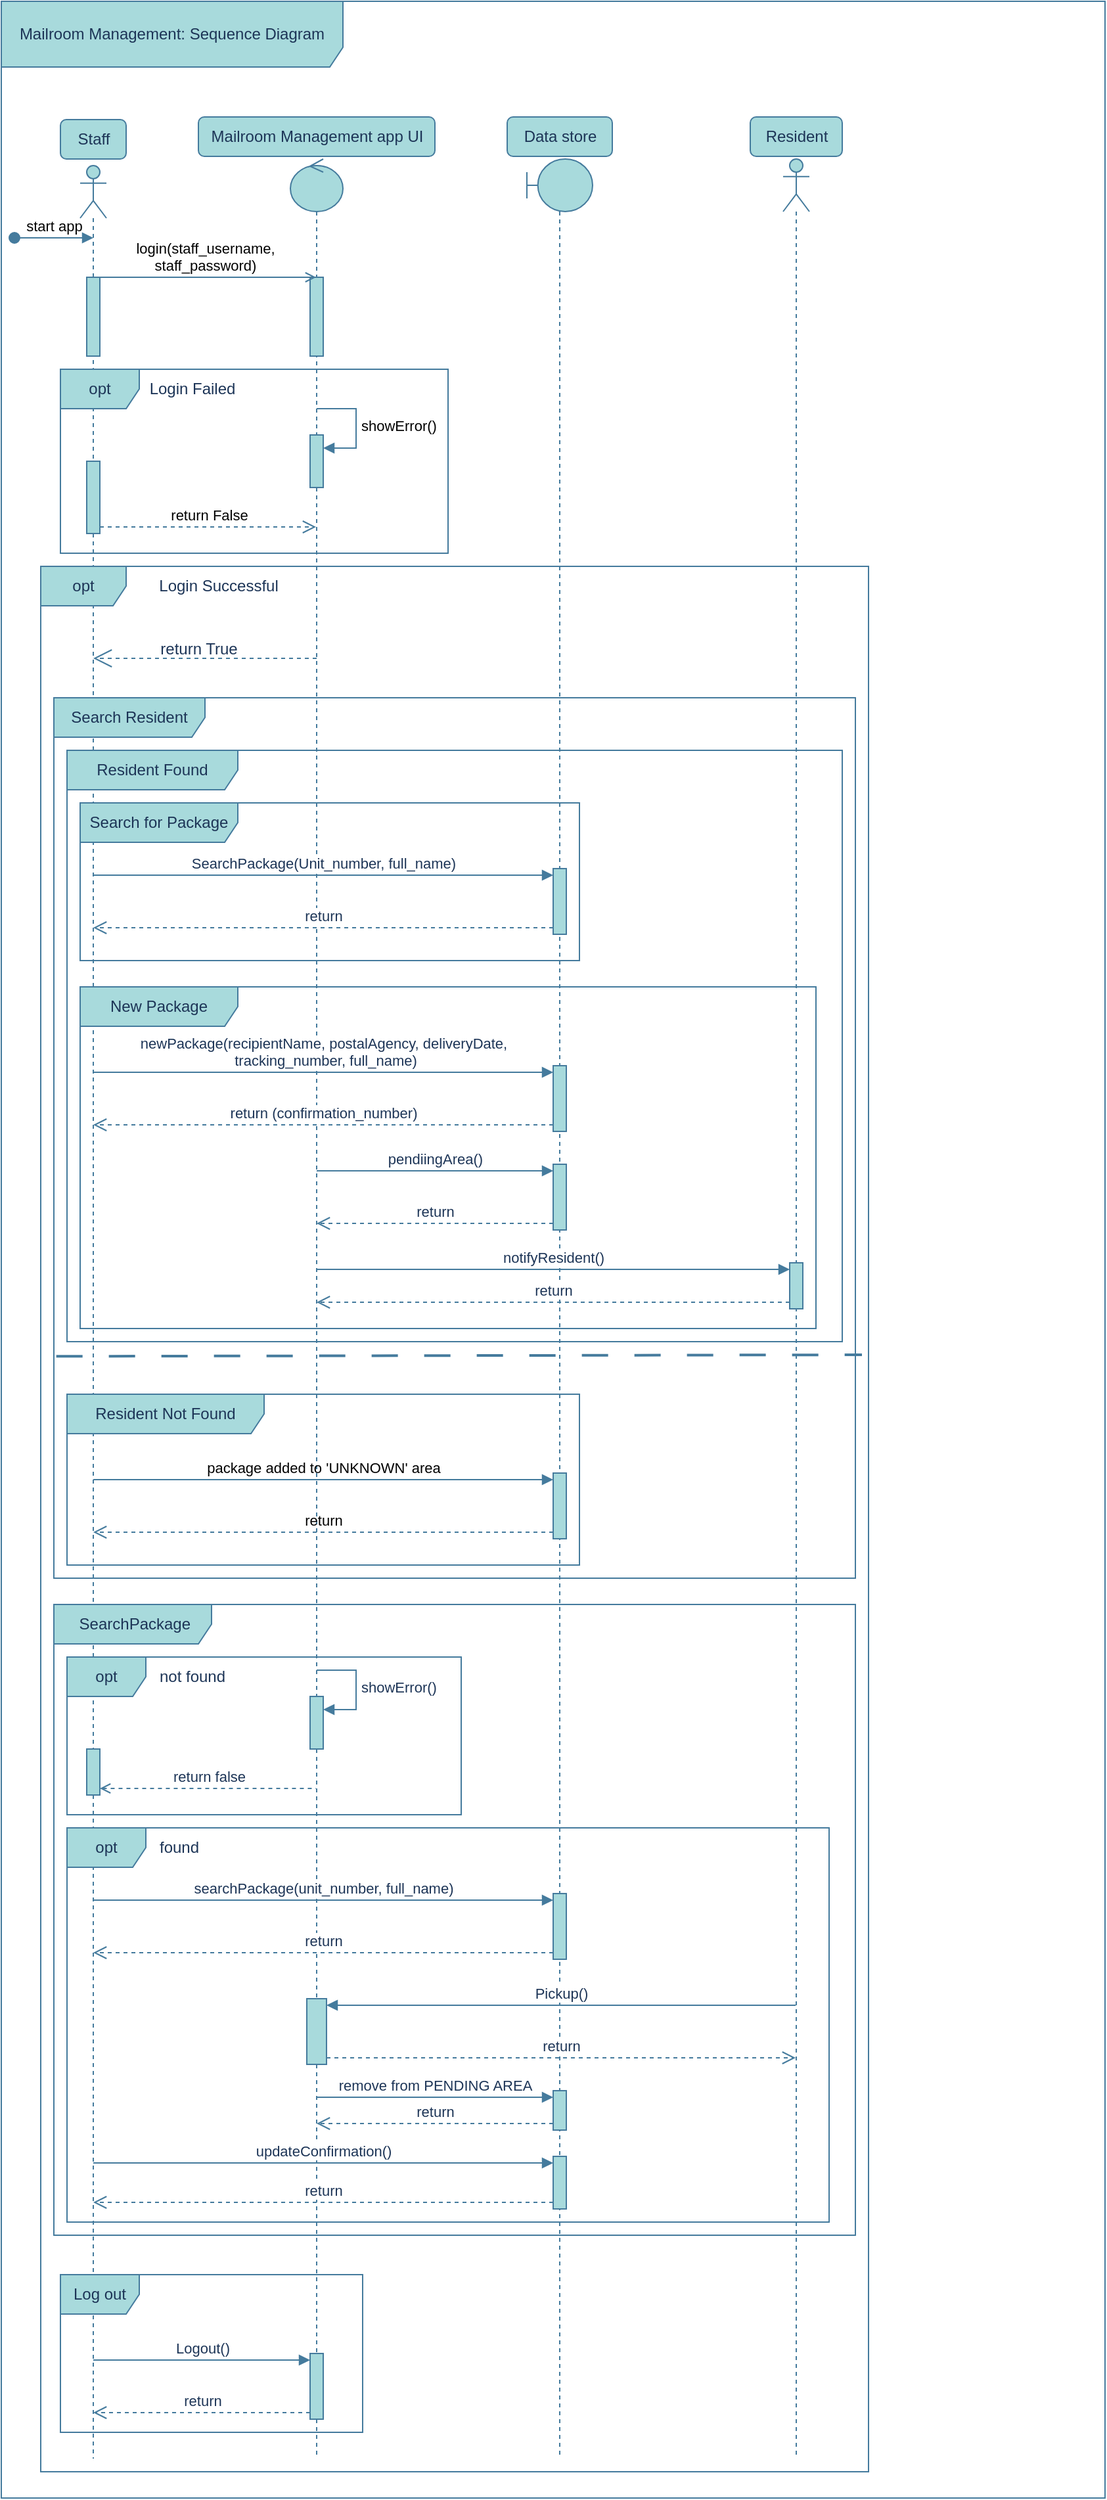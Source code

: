 <mxfile version="22.1.3" type="device">
  <diagram name="Page-1" id="U2Qv7MxNqHj0NRffrQ7Z">
    <mxGraphModel dx="951" dy="939" grid="1" gridSize="10" guides="1" tooltips="1" connect="1" arrows="1" fold="1" page="1" pageScale="1" pageWidth="850" pageHeight="1100" math="0" shadow="0">
      <root>
        <mxCell id="0" />
        <mxCell id="1" parent="0" />
        <mxCell id="DI-64C__b7LqcvbOcPh--5" value="Mailroom Management: Sequence Diagram" style="shape=umlFrame;whiteSpace=wrap;html=1;pointerEvents=0;recursiveResize=0;container=1;collapsible=0;width=260;rounded=1;labelBackgroundColor=none;height=50;fillColor=#A8DADC;strokeColor=#457B9D;fontColor=#1D3557;" vertex="1" parent="1">
          <mxGeometry x="10" y="10" width="840" height="1900" as="geometry" />
        </mxCell>
        <mxCell id="DI-64C__b7LqcvbOcPh--6" value="" style="shape=umlLifeline;perimeter=lifelinePerimeter;whiteSpace=wrap;html=1;container=1;dropTarget=0;collapsible=0;recursiveResize=0;outlineConnect=0;portConstraint=eastwest;newEdgeStyle={&quot;curved&quot;:0,&quot;rounded&quot;:0};participant=umlActor;fillColor=#A8DADC;strokeColor=#457B9D;rounded=1;labelBackgroundColor=none;fontColor=#1D3557;" vertex="1" parent="DI-64C__b7LqcvbOcPh--5">
          <mxGeometry x="60" y="125" width="20" height="1745" as="geometry" />
        </mxCell>
        <mxCell id="DI-64C__b7LqcvbOcPh--94" value="" style="html=1;points=[[0,0,0,0,5],[0,1,0,0,-5],[1,0,0,0,5],[1,1,0,0,-5]];perimeter=orthogonalPerimeter;outlineConnect=0;targetShapes=umlLifeline;portConstraint=eastwest;newEdgeStyle={&quot;curved&quot;:0,&quot;rounded&quot;:0};labelBackgroundColor=none;fillColor=#A8DADC;strokeColor=#457B9D;fontColor=#1D3557;" vertex="1" parent="DI-64C__b7LqcvbOcPh--6">
          <mxGeometry x="5" y="85" width="10" height="60" as="geometry" />
        </mxCell>
        <mxCell id="DI-64C__b7LqcvbOcPh--97" value="" style="html=1;points=[[0,0,0,0,5],[0,1,0,0,-5],[1,0,0,0,5],[1,1,0,0,-5]];perimeter=orthogonalPerimeter;outlineConnect=0;targetShapes=umlLifeline;portConstraint=eastwest;newEdgeStyle={&quot;curved&quot;:0,&quot;rounded&quot;:0};labelBackgroundColor=none;fillColor=#A8DADC;strokeColor=#457B9D;fontColor=#1D3557;" vertex="1" parent="DI-64C__b7LqcvbOcPh--6">
          <mxGeometry x="5" y="225" width="10" height="55" as="geometry" />
        </mxCell>
        <mxCell id="DI-64C__b7LqcvbOcPh--8" value="" style="shape=umlLifeline;perimeter=lifelinePerimeter;whiteSpace=wrap;html=1;container=1;dropTarget=0;collapsible=0;recursiveResize=0;outlineConnect=0;portConstraint=eastwest;newEdgeStyle={&quot;curved&quot;:0,&quot;rounded&quot;:0};participant=umlControl;fillColor=#A8DADC;strokeColor=#457B9D;rounded=1;labelBackgroundColor=none;fontColor=#1D3557;" vertex="1" parent="DI-64C__b7LqcvbOcPh--5">
          <mxGeometry x="220" y="120" width="40" height="1750" as="geometry" />
        </mxCell>
        <mxCell id="DI-64C__b7LqcvbOcPh--91" value="" style="html=1;points=[[0,0,0,0,5],[0,1,0,0,-5],[1,0,0,0,5],[1,1,0,0,-5]];perimeter=orthogonalPerimeter;outlineConnect=0;targetShapes=umlLifeline;portConstraint=eastwest;newEdgeStyle={&quot;curved&quot;:0,&quot;rounded&quot;:0};labelBackgroundColor=none;fillColor=#A8DADC;strokeColor=#457B9D;fontColor=#1D3557;" vertex="1" parent="DI-64C__b7LqcvbOcPh--8">
          <mxGeometry x="15" y="90" width="10" height="60" as="geometry" />
        </mxCell>
        <mxCell id="DI-64C__b7LqcvbOcPh--100" value="" style="html=1;points=[[0,0,0,0,5],[0,1,0,0,-5],[1,0,0,0,5],[1,1,0,0,-5]];perimeter=orthogonalPerimeter;outlineConnect=0;targetShapes=umlLifeline;portConstraint=eastwest;newEdgeStyle={&quot;curved&quot;:0,&quot;rounded&quot;:0};labelBackgroundColor=none;fillColor=#A8DADC;strokeColor=#457B9D;fontColor=#1D3557;" vertex="1" parent="DI-64C__b7LqcvbOcPh--8">
          <mxGeometry x="15" y="210" width="10" height="40" as="geometry" />
        </mxCell>
        <mxCell id="DI-64C__b7LqcvbOcPh--101" value="showError()" style="html=1;align=left;spacingLeft=2;endArrow=block;rounded=0;edgeStyle=orthogonalEdgeStyle;curved=0;rounded=0;labelBackgroundColor=none;strokeColor=#457B9D;fontColor=default;" edge="1" target="DI-64C__b7LqcvbOcPh--100" parent="DI-64C__b7LqcvbOcPh--8">
          <mxGeometry relative="1" as="geometry">
            <mxPoint x="20" y="190" as="sourcePoint" />
            <Array as="points">
              <mxPoint x="50" y="220" />
            </Array>
          </mxGeometry>
        </mxCell>
        <mxCell id="DI-64C__b7LqcvbOcPh--132" value="" style="html=1;points=[[0,0,0,0,5],[0,1,0,0,-5],[1,0,0,0,5],[1,1,0,0,-5]];perimeter=orthogonalPerimeter;outlineConnect=0;targetShapes=umlLifeline;portConstraint=eastwest;newEdgeStyle={&quot;curved&quot;:0,&quot;rounded&quot;:0};strokeColor=#457B9D;fontColor=#1D3557;fillColor=#A8DADC;" vertex="1" parent="DI-64C__b7LqcvbOcPh--8">
          <mxGeometry x="15" y="1170" width="10" height="40" as="geometry" />
        </mxCell>
        <mxCell id="DI-64C__b7LqcvbOcPh--133" value="showError()" style="html=1;align=left;spacingLeft=2;endArrow=block;rounded=0;edgeStyle=orthogonalEdgeStyle;curved=0;rounded=0;strokeColor=#457B9D;fontColor=#1D3557;fillColor=#A8DADC;" edge="1" target="DI-64C__b7LqcvbOcPh--132" parent="DI-64C__b7LqcvbOcPh--8">
          <mxGeometry relative="1" as="geometry">
            <mxPoint x="20" y="1150" as="sourcePoint" />
            <Array as="points">
              <mxPoint x="50" y="1180" />
            </Array>
          </mxGeometry>
        </mxCell>
        <mxCell id="DI-64C__b7LqcvbOcPh--14" value="" style="shape=umlLifeline;perimeter=lifelinePerimeter;whiteSpace=wrap;html=1;container=1;dropTarget=0;collapsible=0;recursiveResize=0;outlineConnect=0;portConstraint=eastwest;newEdgeStyle={&quot;curved&quot;:0,&quot;rounded&quot;:0};participant=umlBoundary;fillColor=#A8DADC;strokeColor=#457B9D;rounded=1;labelBackgroundColor=none;fontColor=#1D3557;" vertex="1" parent="DI-64C__b7LqcvbOcPh--5">
          <mxGeometry x="400" y="120" width="50" height="1750" as="geometry" />
        </mxCell>
        <mxCell id="DI-64C__b7LqcvbOcPh--113" value="" style="html=1;points=[[0,0,0,0,5],[0,1,0,0,-5],[1,0,0,0,5],[1,1,0,0,-5]];perimeter=orthogonalPerimeter;outlineConnect=0;targetShapes=umlLifeline;portConstraint=eastwest;newEdgeStyle={&quot;curved&quot;:0,&quot;rounded&quot;:0};strokeColor=#457B9D;fontColor=#1D3557;fillColor=#A8DADC;" vertex="1" parent="DI-64C__b7LqcvbOcPh--14">
          <mxGeometry x="20" y="540" width="10" height="50" as="geometry" />
        </mxCell>
        <mxCell id="DI-64C__b7LqcvbOcPh--123" value="" style="html=1;points=[[0,0,0,0,5],[0,1,0,0,-5],[1,0,0,0,5],[1,1,0,0,-5]];perimeter=orthogonalPerimeter;outlineConnect=0;targetShapes=umlLifeline;portConstraint=eastwest;newEdgeStyle={&quot;curved&quot;:0,&quot;rounded&quot;:0};strokeColor=#457B9D;fontColor=#1D3557;fillColor=#A8DADC;" vertex="1" parent="DI-64C__b7LqcvbOcPh--14">
          <mxGeometry x="20" y="765" width="10" height="50" as="geometry" />
        </mxCell>
        <mxCell id="DI-64C__b7LqcvbOcPh--20" value="" style="shape=umlLifeline;perimeter=lifelinePerimeter;whiteSpace=wrap;html=1;container=1;dropTarget=0;collapsible=0;recursiveResize=0;outlineConnect=0;portConstraint=eastwest;newEdgeStyle={&quot;curved&quot;:0,&quot;rounded&quot;:0};participant=umlActor;fillColor=#A8DADC;strokeColor=#457B9D;rounded=1;labelBackgroundColor=none;fontColor=#1D3557;" vertex="1" parent="DI-64C__b7LqcvbOcPh--5">
          <mxGeometry x="595" y="120" width="20" height="1750" as="geometry" />
        </mxCell>
        <mxCell id="DI-64C__b7LqcvbOcPh--120" value="" style="html=1;points=[[0,0,0,0,5],[0,1,0,0,-5],[1,0,0,0,5],[1,1,0,0,-5]];perimeter=orthogonalPerimeter;outlineConnect=0;targetShapes=umlLifeline;portConstraint=eastwest;newEdgeStyle={&quot;curved&quot;:0,&quot;rounded&quot;:0};strokeColor=#457B9D;fontColor=#1D3557;fillColor=#A8DADC;" vertex="1" parent="DI-64C__b7LqcvbOcPh--20">
          <mxGeometry x="5" y="840" width="10" height="35" as="geometry" />
        </mxCell>
        <mxCell id="DI-64C__b7LqcvbOcPh--21" value="Staff" style="text;html=1;align=center;verticalAlign=middle;resizable=0;points=[];autosize=1;strokeColor=#457B9D;fillColor=#A8DADC;rounded=1;labelBackgroundColor=none;fontColor=#1D3557;" vertex="1" parent="DI-64C__b7LqcvbOcPh--5">
          <mxGeometry x="45" y="90" width="50" height="30" as="geometry" />
        </mxCell>
        <mxCell id="DI-64C__b7LqcvbOcPh--22" value="Mailroom Management app UI" style="text;html=1;align=center;verticalAlign=middle;resizable=0;points=[];autosize=1;strokeColor=#457B9D;fillColor=#A8DADC;rounded=1;labelBackgroundColor=none;fontColor=#1D3557;" vertex="1" parent="DI-64C__b7LqcvbOcPh--5">
          <mxGeometry x="150" y="88" width="180" height="30" as="geometry" />
        </mxCell>
        <mxCell id="DI-64C__b7LqcvbOcPh--23" value="Data store" style="text;html=1;align=center;verticalAlign=middle;resizable=0;points=[];autosize=1;strokeColor=#457B9D;fillColor=#A8DADC;rounded=1;labelBackgroundColor=none;fontColor=#1D3557;" vertex="1" parent="DI-64C__b7LqcvbOcPh--5">
          <mxGeometry x="385" y="88" width="80" height="30" as="geometry" />
        </mxCell>
        <mxCell id="DI-64C__b7LqcvbOcPh--25" value="Resident" style="text;html=1;align=center;verticalAlign=middle;resizable=0;points=[];autosize=1;strokeColor=#457B9D;fillColor=#A8DADC;rounded=1;labelBackgroundColor=none;fontColor=#1D3557;" vertex="1" parent="DI-64C__b7LqcvbOcPh--5">
          <mxGeometry x="570" y="88" width="70" height="30" as="geometry" />
        </mxCell>
        <mxCell id="DI-64C__b7LqcvbOcPh--26" value="start app" style="html=1;verticalAlign=bottom;startArrow=oval;startFill=1;endArrow=block;startSize=8;curved=0;rounded=1;fillColor=#A8DADC;strokeColor=#457B9D;labelBackgroundColor=none;fontColor=default;" edge="1" parent="DI-64C__b7LqcvbOcPh--5">
          <mxGeometry width="60" relative="1" as="geometry">
            <mxPoint x="10" y="180" as="sourcePoint" />
            <mxPoint x="70" y="180" as="targetPoint" />
          </mxGeometry>
        </mxCell>
        <mxCell id="DI-64C__b7LqcvbOcPh--27" value="login(staff_username, &lt;br&gt;staff_password)" style="html=1;verticalAlign=bottom;labelBackgroundColor=none;endArrow=open;endFill=0;rounded=1;strokeColor=#457B9D;fontColor=default;" edge="1" parent="DI-64C__b7LqcvbOcPh--5" source="DI-64C__b7LqcvbOcPh--6">
          <mxGeometry width="160" relative="1" as="geometry">
            <mxPoint x="69.5" y="210" as="sourcePoint" />
            <mxPoint x="239.5" y="210" as="targetPoint" />
          </mxGeometry>
        </mxCell>
        <mxCell id="DI-64C__b7LqcvbOcPh--42" value="opt" style="shape=umlFrame;whiteSpace=wrap;html=1;pointerEvents=0;strokeColor=#457B9D;fontColor=#1D3557;fillColor=#A8DADC;width=65;height=30;labelBackgroundColor=none;" vertex="1" parent="DI-64C__b7LqcvbOcPh--5">
          <mxGeometry x="30" y="430" width="630" height="1450" as="geometry" />
        </mxCell>
        <mxCell id="DI-64C__b7LqcvbOcPh--95" value="opt" style="shape=umlFrame;whiteSpace=wrap;html=1;pointerEvents=0;strokeColor=#457B9D;fontColor=#1D3557;fillColor=#A8DADC;labelBackgroundColor=none;" vertex="1" parent="DI-64C__b7LqcvbOcPh--5">
          <mxGeometry x="45" y="280" width="295" height="140" as="geometry" />
        </mxCell>
        <mxCell id="DI-64C__b7LqcvbOcPh--96" value="Login Failed" style="text;html=1;align=center;verticalAlign=middle;resizable=0;points=[];autosize=1;strokeColor=none;fillColor=none;labelBackgroundColor=none;fontColor=#1D3557;" vertex="1" parent="DI-64C__b7LqcvbOcPh--5">
          <mxGeometry x="100" y="280" width="90" height="30" as="geometry" />
        </mxCell>
        <mxCell id="DI-64C__b7LqcvbOcPh--99" value="return False" style="html=1;verticalAlign=bottom;endArrow=open;dashed=1;endSize=8;curved=0;rounded=0;exitX=1;exitY=1;exitDx=0;exitDy=-5;labelBackgroundColor=none;strokeColor=#457B9D;fontColor=default;" edge="1" source="DI-64C__b7LqcvbOcPh--97" parent="DI-64C__b7LqcvbOcPh--5" target="DI-64C__b7LqcvbOcPh--8">
          <mxGeometry relative="1" as="geometry">
            <mxPoint x="145" y="425" as="targetPoint" />
          </mxGeometry>
        </mxCell>
        <mxCell id="DI-64C__b7LqcvbOcPh--102" value="Login Successful" style="text;html=1;align=center;verticalAlign=middle;resizable=0;points=[];autosize=1;strokeColor=none;fillColor=none;labelBackgroundColor=none;fontColor=#1D3557;" vertex="1" parent="DI-64C__b7LqcvbOcPh--5">
          <mxGeometry x="110" y="430" width="110" height="30" as="geometry" />
        </mxCell>
        <mxCell id="DI-64C__b7LqcvbOcPh--103" value="" style="endArrow=open;dashed=1;endFill=0;endSize=12;html=1;rounded=0;labelBackgroundColor=none;strokeColor=#457B9D;fontColor=default;" edge="1" parent="DI-64C__b7LqcvbOcPh--5" target="DI-64C__b7LqcvbOcPh--6">
          <mxGeometry width="160" relative="1" as="geometry">
            <mxPoint x="240" y="500" as="sourcePoint" />
            <mxPoint x="70" y="500" as="targetPoint" />
          </mxGeometry>
        </mxCell>
        <mxCell id="DI-64C__b7LqcvbOcPh--104" value="return True" style="text;html=1;align=center;verticalAlign=middle;resizable=0;points=[];autosize=1;strokeColor=none;fillColor=none;labelBackgroundColor=none;fontColor=#1D3557;" vertex="1" parent="DI-64C__b7LqcvbOcPh--5">
          <mxGeometry x="110" y="478" width="80" height="30" as="geometry" />
        </mxCell>
        <mxCell id="DI-64C__b7LqcvbOcPh--105" value="Search Resident" style="shape=umlFrame;whiteSpace=wrap;html=1;pointerEvents=0;width=115;height=30;labelBackgroundColor=none;fillColor=#A8DADC;strokeColor=#457B9D;fontColor=#1D3557;" vertex="1" parent="DI-64C__b7LqcvbOcPh--5">
          <mxGeometry x="40" y="530" width="610" height="670" as="geometry" />
        </mxCell>
        <mxCell id="DI-64C__b7LqcvbOcPh--106" value="" style="endArrow=none;startArrow=none;endFill=0;startFill=0;endSize=8;html=1;verticalAlign=bottom;dashed=1;labelBackgroundColor=none;dashPattern=10 10;rounded=0;entryX=1;entryY=0.664;entryDx=0;entryDy=0;entryPerimeter=0;exitX=0.003;exitY=0.748;exitDx=0;exitDy=0;exitPerimeter=0;strokeWidth=2;strokeColor=#457B9D;fontColor=default;" edge="1" parent="DI-64C__b7LqcvbOcPh--5" source="DI-64C__b7LqcvbOcPh--105">
          <mxGeometry width="160" relative="1" as="geometry">
            <mxPoint x="60" y="1031.16" as="sourcePoint" />
            <mxPoint x="655" y="1030" as="targetPoint" />
          </mxGeometry>
        </mxCell>
        <mxCell id="DI-64C__b7LqcvbOcPh--107" value="Resident Not Found" style="shape=umlFrame;whiteSpace=wrap;html=1;pointerEvents=0;width=150;height=30;labelBackgroundColor=none;fillColor=#A8DADC;strokeColor=#457B9D;fontColor=#1D3557;" vertex="1" parent="DI-64C__b7LqcvbOcPh--5">
          <mxGeometry x="50" y="1060" width="390" height="130" as="geometry" />
        </mxCell>
        <mxCell id="DI-64C__b7LqcvbOcPh--109" value="package added to &#39;UNKNOWN&#39; area" style="html=1;verticalAlign=bottom;endArrow=block;curved=0;rounded=0;entryX=0;entryY=0;entryDx=0;entryDy=5;labelBackgroundColor=none;strokeColor=#457B9D;fontColor=default;" edge="1" target="DI-64C__b7LqcvbOcPh--108" parent="DI-64C__b7LqcvbOcPh--5" source="DI-64C__b7LqcvbOcPh--6">
          <mxGeometry relative="1" as="geometry">
            <mxPoint x="69.5" y="995" as="sourcePoint" />
          </mxGeometry>
        </mxCell>
        <mxCell id="DI-64C__b7LqcvbOcPh--110" value="return" style="html=1;verticalAlign=bottom;endArrow=open;dashed=1;endSize=8;curved=0;rounded=0;exitX=0;exitY=1;exitDx=0;exitDy=-5;labelBackgroundColor=none;strokeColor=#457B9D;fontColor=default;" edge="1" source="DI-64C__b7LqcvbOcPh--108" parent="DI-64C__b7LqcvbOcPh--5" target="DI-64C__b7LqcvbOcPh--6">
          <mxGeometry x="-0.001" relative="1" as="geometry">
            <mxPoint x="350" y="1065" as="targetPoint" />
            <mxPoint as="offset" />
          </mxGeometry>
        </mxCell>
        <mxCell id="DI-64C__b7LqcvbOcPh--108" value="" style="html=1;points=[[0,0,0,0,5],[0,1,0,0,-5],[1,0,0,0,5],[1,1,0,0,-5]];perimeter=orthogonalPerimeter;outlineConnect=0;targetShapes=umlLifeline;portConstraint=eastwest;newEdgeStyle={&quot;curved&quot;:0,&quot;rounded&quot;:0};labelBackgroundColor=none;fillColor=#A8DADC;strokeColor=#457B9D;fontColor=#1D3557;" vertex="1" parent="DI-64C__b7LqcvbOcPh--5">
          <mxGeometry x="420" y="1120" width="10" height="50" as="geometry" />
        </mxCell>
        <mxCell id="DI-64C__b7LqcvbOcPh--111" value="Resident Found" style="shape=umlFrame;whiteSpace=wrap;html=1;pointerEvents=0;strokeColor=#457B9D;fontColor=#1D3557;fillColor=#A8DADC;width=130;height=30;" vertex="1" parent="DI-64C__b7LqcvbOcPh--5">
          <mxGeometry x="50" y="570" width="590" height="450" as="geometry" />
        </mxCell>
        <mxCell id="DI-64C__b7LqcvbOcPh--112" value="Search for Package" style="shape=umlFrame;whiteSpace=wrap;html=1;pointerEvents=0;strokeColor=#457B9D;fontColor=#1D3557;fillColor=#A8DADC;width=120;height=30;" vertex="1" parent="DI-64C__b7LqcvbOcPh--5">
          <mxGeometry x="60" y="610" width="380" height="120" as="geometry" />
        </mxCell>
        <mxCell id="DI-64C__b7LqcvbOcPh--114" value="SearchPackage(Unit_number, full_name)" style="html=1;verticalAlign=bottom;endArrow=block;curved=0;rounded=0;entryX=0;entryY=0;entryDx=0;entryDy=5;strokeColor=#457B9D;fontColor=#1D3557;fillColor=#A8DADC;" edge="1" target="DI-64C__b7LqcvbOcPh--113" parent="DI-64C__b7LqcvbOcPh--5" source="DI-64C__b7LqcvbOcPh--6">
          <mxGeometry relative="1" as="geometry">
            <mxPoint x="350" y="665" as="sourcePoint" />
          </mxGeometry>
        </mxCell>
        <mxCell id="DI-64C__b7LqcvbOcPh--115" value="return" style="html=1;verticalAlign=bottom;endArrow=open;dashed=1;endSize=8;curved=0;rounded=0;exitX=0;exitY=1;exitDx=0;exitDy=-5;strokeColor=#457B9D;fontColor=#1D3557;fillColor=#A8DADC;" edge="1" source="DI-64C__b7LqcvbOcPh--113" parent="DI-64C__b7LqcvbOcPh--5" target="DI-64C__b7LqcvbOcPh--6">
          <mxGeometry x="-0.001" relative="1" as="geometry">
            <mxPoint x="350" y="735" as="targetPoint" />
            <mxPoint as="offset" />
          </mxGeometry>
        </mxCell>
        <mxCell id="DI-64C__b7LqcvbOcPh--116" value="New Package" style="shape=umlFrame;whiteSpace=wrap;html=1;pointerEvents=0;strokeColor=#457B9D;fontColor=#1D3557;fillColor=#A8DADC;width=120;height=30;" vertex="1" parent="DI-64C__b7LqcvbOcPh--5">
          <mxGeometry x="60" y="750" width="560" height="260" as="geometry" />
        </mxCell>
        <mxCell id="DI-64C__b7LqcvbOcPh--118" value="newPackage(recipientName, postalAgency, deliveryDate,&lt;br&gt;&amp;nbsp;tracking_number, full_name)" style="html=1;verticalAlign=bottom;endArrow=block;curved=0;rounded=0;entryX=0;entryY=0;entryDx=0;entryDy=5;strokeColor=#457B9D;fontColor=#1D3557;fillColor=#A8DADC;" edge="1" target="DI-64C__b7LqcvbOcPh--117" parent="DI-64C__b7LqcvbOcPh--5" source="DI-64C__b7LqcvbOcPh--6">
          <mxGeometry relative="1" as="geometry">
            <mxPoint x="350" y="805" as="sourcePoint" />
          </mxGeometry>
        </mxCell>
        <mxCell id="DI-64C__b7LqcvbOcPh--119" value="return (confirmation_number)" style="html=1;verticalAlign=bottom;endArrow=open;dashed=1;endSize=8;curved=0;rounded=0;exitX=0;exitY=1;exitDx=0;exitDy=-5;strokeColor=#457B9D;fontColor=#1D3557;fillColor=#A8DADC;" edge="1" source="DI-64C__b7LqcvbOcPh--117" parent="DI-64C__b7LqcvbOcPh--5" target="DI-64C__b7LqcvbOcPh--6">
          <mxGeometry relative="1" as="geometry">
            <mxPoint x="350" y="875" as="targetPoint" />
          </mxGeometry>
        </mxCell>
        <mxCell id="DI-64C__b7LqcvbOcPh--117" value="" style="html=1;points=[[0,0,0,0,5],[0,1,0,0,-5],[1,0,0,0,5],[1,1,0,0,-5]];perimeter=orthogonalPerimeter;outlineConnect=0;targetShapes=umlLifeline;portConstraint=eastwest;newEdgeStyle={&quot;curved&quot;:0,&quot;rounded&quot;:0};strokeColor=#457B9D;fontColor=#1D3557;fillColor=#A8DADC;" vertex="1" parent="DI-64C__b7LqcvbOcPh--5">
          <mxGeometry x="420" y="810" width="10" height="50" as="geometry" />
        </mxCell>
        <mxCell id="DI-64C__b7LqcvbOcPh--121" value="notifyResident()" style="html=1;verticalAlign=bottom;endArrow=block;curved=0;rounded=0;entryX=0;entryY=0;entryDx=0;entryDy=5;strokeColor=#457B9D;fontColor=#1D3557;fillColor=#A8DADC;" edge="1" target="DI-64C__b7LqcvbOcPh--120" parent="DI-64C__b7LqcvbOcPh--5" source="DI-64C__b7LqcvbOcPh--8">
          <mxGeometry relative="1" as="geometry">
            <mxPoint x="415" y="900" as="sourcePoint" />
          </mxGeometry>
        </mxCell>
        <mxCell id="DI-64C__b7LqcvbOcPh--122" value="return" style="html=1;verticalAlign=bottom;endArrow=open;dashed=1;endSize=8;curved=0;rounded=0;exitX=0;exitY=1;exitDx=0;exitDy=-5;strokeColor=#457B9D;fontColor=#1D3557;fillColor=#A8DADC;" edge="1" source="DI-64C__b7LqcvbOcPh--120" parent="DI-64C__b7LqcvbOcPh--5" target="DI-64C__b7LqcvbOcPh--8">
          <mxGeometry relative="1" as="geometry">
            <mxPoint x="476" y="970" as="targetPoint" />
          </mxGeometry>
        </mxCell>
        <mxCell id="DI-64C__b7LqcvbOcPh--124" value="pendiingArea()" style="html=1;verticalAlign=bottom;endArrow=block;curved=0;rounded=0;entryX=0;entryY=0;entryDx=0;entryDy=5;strokeColor=#457B9D;fontColor=#1D3557;fillColor=#A8DADC;" edge="1" target="DI-64C__b7LqcvbOcPh--123" parent="DI-64C__b7LqcvbOcPh--5" source="DI-64C__b7LqcvbOcPh--8">
          <mxGeometry relative="1" as="geometry">
            <mxPoint x="350" y="860" as="sourcePoint" />
          </mxGeometry>
        </mxCell>
        <mxCell id="DI-64C__b7LqcvbOcPh--125" value="return" style="html=1;verticalAlign=bottom;endArrow=open;dashed=1;endSize=8;curved=0;rounded=0;exitX=0;exitY=1;exitDx=0;exitDy=-5;strokeColor=#457B9D;fontColor=#1D3557;fillColor=#A8DADC;" edge="1" source="DI-64C__b7LqcvbOcPh--123" parent="DI-64C__b7LqcvbOcPh--5" target="DI-64C__b7LqcvbOcPh--8">
          <mxGeometry relative="1" as="geometry">
            <mxPoint x="350" y="930" as="targetPoint" />
          </mxGeometry>
        </mxCell>
        <mxCell id="DI-64C__b7LqcvbOcPh--126" value="&amp;nbsp;SearchPackage" style="shape=umlFrame;whiteSpace=wrap;html=1;pointerEvents=0;strokeColor=#457B9D;fontColor=#1D3557;fillColor=#A8DADC;width=120;height=30;" vertex="1" parent="DI-64C__b7LqcvbOcPh--5">
          <mxGeometry x="40" y="1220" width="610" height="480" as="geometry" />
        </mxCell>
        <mxCell id="DI-64C__b7LqcvbOcPh--130" value="opt" style="shape=umlFrame;whiteSpace=wrap;html=1;pointerEvents=0;strokeColor=#457B9D;fontColor=#1D3557;fillColor=#A8DADC;" vertex="1" parent="DI-64C__b7LqcvbOcPh--5">
          <mxGeometry x="50" y="1260" width="300" height="120" as="geometry" />
        </mxCell>
        <mxCell id="DI-64C__b7LqcvbOcPh--131" value="not found" style="text;html=1;align=center;verticalAlign=middle;resizable=0;points=[];autosize=1;strokeColor=none;fillColor=none;fontColor=#1D3557;" vertex="1" parent="DI-64C__b7LqcvbOcPh--5">
          <mxGeometry x="110" y="1260" width="70" height="30" as="geometry" />
        </mxCell>
        <mxCell id="DI-64C__b7LqcvbOcPh--134" value="" style="html=1;points=[[0,0,0,0,5],[0,1,0,0,-5],[1,0,0,0,5],[1,1,0,0,-5]];perimeter=orthogonalPerimeter;outlineConnect=0;targetShapes=umlLifeline;portConstraint=eastwest;newEdgeStyle={&quot;curved&quot;:0,&quot;rounded&quot;:0};strokeColor=#457B9D;fontColor=#1D3557;fillColor=#A8DADC;" vertex="1" parent="DI-64C__b7LqcvbOcPh--5">
          <mxGeometry x="65" y="1330" width="10" height="35" as="geometry" />
        </mxCell>
        <mxCell id="DI-64C__b7LqcvbOcPh--136" value="return false" style="html=1;verticalAlign=bottom;endArrow=none;dashed=1;endSize=8;curved=0;rounded=0;exitX=1;exitY=1;exitDx=0;exitDy=-5;strokeColor=#457B9D;fontColor=#1D3557;fillColor=#A8DADC;startArrow=open;startFill=0;endFill=0;" edge="1" source="DI-64C__b7LqcvbOcPh--134" parent="DI-64C__b7LqcvbOcPh--5" target="DI-64C__b7LqcvbOcPh--8">
          <mxGeometry relative="1" as="geometry">
            <mxPoint x="145" y="1375" as="targetPoint" />
          </mxGeometry>
        </mxCell>
        <mxCell id="DI-64C__b7LqcvbOcPh--137" value="opt" style="shape=umlFrame;whiteSpace=wrap;html=1;pointerEvents=0;strokeColor=#457B9D;fontColor=#1D3557;fillColor=#A8DADC;" vertex="1" parent="DI-64C__b7LqcvbOcPh--5">
          <mxGeometry x="50" y="1390" width="580" height="300" as="geometry" />
        </mxCell>
        <mxCell id="DI-64C__b7LqcvbOcPh--138" value="found" style="text;html=1;align=center;verticalAlign=middle;resizable=0;points=[];autosize=1;strokeColor=none;fillColor=none;fontColor=#1D3557;" vertex="1" parent="DI-64C__b7LqcvbOcPh--5">
          <mxGeometry x="110" y="1390" width="50" height="30" as="geometry" />
        </mxCell>
        <mxCell id="DI-64C__b7LqcvbOcPh--140" value="Pickup()" style="html=1;verticalAlign=bottom;endArrow=block;curved=0;rounded=0;entryX=1;entryY=0;entryDx=0;entryDy=5;strokeColor=#457B9D;fontColor=#1D3557;fillColor=#A8DADC;" edge="1" target="DI-64C__b7LqcvbOcPh--139" parent="DI-64C__b7LqcvbOcPh--5" source="DI-64C__b7LqcvbOcPh--20">
          <mxGeometry relative="1" as="geometry">
            <mxPoint x="315" y="1515" as="sourcePoint" />
          </mxGeometry>
        </mxCell>
        <mxCell id="DI-64C__b7LqcvbOcPh--141" value="return" style="html=1;verticalAlign=bottom;endArrow=open;dashed=1;endSize=8;curved=0;rounded=0;exitX=1;exitY=1;exitDx=0;exitDy=-5;strokeColor=#457B9D;fontColor=#1D3557;fillColor=#A8DADC;" edge="1" source="DI-64C__b7LqcvbOcPh--139" parent="DI-64C__b7LqcvbOcPh--5" target="DI-64C__b7LqcvbOcPh--20">
          <mxGeometry relative="1" as="geometry">
            <mxPoint x="315" y="1585" as="targetPoint" />
          </mxGeometry>
        </mxCell>
        <mxCell id="DI-64C__b7LqcvbOcPh--139" value="" style="html=1;points=[[0,0,0,0,5],[0,1,0,0,-5],[1,0,0,0,5],[1,1,0,0,-5]];perimeter=orthogonalPerimeter;outlineConnect=0;targetShapes=umlLifeline;portConstraint=eastwest;newEdgeStyle={&quot;curved&quot;:0,&quot;rounded&quot;:0};strokeColor=#457B9D;fontColor=#1D3557;fillColor=#A8DADC;" vertex="1" parent="DI-64C__b7LqcvbOcPh--5">
          <mxGeometry x="232.5" y="1520" width="15" height="50" as="geometry" />
        </mxCell>
        <mxCell id="DI-64C__b7LqcvbOcPh--143" value="searchPackage(unit_number, full_name)" style="html=1;verticalAlign=bottom;endArrow=block;curved=0;rounded=0;entryX=0;entryY=0;entryDx=0;entryDy=5;strokeColor=#457B9D;fontColor=#1D3557;fillColor=#A8DADC;" edge="1" target="DI-64C__b7LqcvbOcPh--142" parent="DI-64C__b7LqcvbOcPh--5" source="DI-64C__b7LqcvbOcPh--6">
          <mxGeometry relative="1" as="geometry">
            <mxPoint x="350" y="1425" as="sourcePoint" />
          </mxGeometry>
        </mxCell>
        <mxCell id="DI-64C__b7LqcvbOcPh--144" value="return" style="html=1;verticalAlign=bottom;endArrow=open;dashed=1;endSize=8;curved=0;rounded=0;exitX=0;exitY=1;exitDx=0;exitDy=-5;strokeColor=#457B9D;fontColor=#1D3557;fillColor=#A8DADC;" edge="1" source="DI-64C__b7LqcvbOcPh--142" parent="DI-64C__b7LqcvbOcPh--5" target="DI-64C__b7LqcvbOcPh--6">
          <mxGeometry relative="1" as="geometry">
            <mxPoint x="350" y="1495" as="targetPoint" />
          </mxGeometry>
        </mxCell>
        <mxCell id="DI-64C__b7LqcvbOcPh--142" value="" style="html=1;points=[[0,0,0,0,5],[0,1,0,0,-5],[1,0,0,0,5],[1,1,0,0,-5]];perimeter=orthogonalPerimeter;outlineConnect=0;targetShapes=umlLifeline;portConstraint=eastwest;newEdgeStyle={&quot;curved&quot;:0,&quot;rounded&quot;:0};strokeColor=#457B9D;fontColor=#1D3557;fillColor=#A8DADC;" vertex="1" parent="DI-64C__b7LqcvbOcPh--5">
          <mxGeometry x="420" y="1440" width="10" height="50" as="geometry" />
        </mxCell>
        <mxCell id="DI-64C__b7LqcvbOcPh--146" value="updateConfirmation()" style="html=1;verticalAlign=bottom;endArrow=block;curved=0;rounded=0;entryX=0;entryY=0;entryDx=0;entryDy=5;strokeColor=#457B9D;fontColor=#1D3557;fillColor=#A8DADC;" edge="1" target="DI-64C__b7LqcvbOcPh--145" parent="DI-64C__b7LqcvbOcPh--5" source="DI-64C__b7LqcvbOcPh--6">
          <mxGeometry relative="1" as="geometry">
            <mxPoint x="350" y="1585" as="sourcePoint" />
          </mxGeometry>
        </mxCell>
        <mxCell id="DI-64C__b7LqcvbOcPh--147" value="return" style="html=1;verticalAlign=bottom;endArrow=open;dashed=1;endSize=8;curved=0;rounded=0;exitX=0;exitY=1;exitDx=0;exitDy=-5;strokeColor=#457B9D;fontColor=#1D3557;fillColor=#A8DADC;" edge="1" source="DI-64C__b7LqcvbOcPh--145" parent="DI-64C__b7LqcvbOcPh--5" target="DI-64C__b7LqcvbOcPh--6">
          <mxGeometry relative="1" as="geometry">
            <mxPoint x="350" y="1655" as="targetPoint" />
          </mxGeometry>
        </mxCell>
        <mxCell id="DI-64C__b7LqcvbOcPh--145" value="" style="html=1;points=[[0,0,0,0,5],[0,1,0,0,-5],[1,0,0,0,5],[1,1,0,0,-5]];perimeter=orthogonalPerimeter;outlineConnect=0;targetShapes=umlLifeline;portConstraint=eastwest;newEdgeStyle={&quot;curved&quot;:0,&quot;rounded&quot;:0};strokeColor=#457B9D;fontColor=#1D3557;fillColor=#A8DADC;" vertex="1" parent="DI-64C__b7LqcvbOcPh--5">
          <mxGeometry x="420" y="1640" width="10" height="40" as="geometry" />
        </mxCell>
        <mxCell id="DI-64C__b7LqcvbOcPh--148" value="" style="html=1;points=[[0,0,0,0,5],[0,1,0,0,-5],[1,0,0,0,5],[1,1,0,0,-5]];perimeter=orthogonalPerimeter;outlineConnect=0;targetShapes=umlLifeline;portConstraint=eastwest;newEdgeStyle={&quot;curved&quot;:0,&quot;rounded&quot;:0};strokeColor=#457B9D;fontColor=#1D3557;fillColor=#A8DADC;" vertex="1" parent="DI-64C__b7LqcvbOcPh--5">
          <mxGeometry x="420" y="1590" width="10" height="30" as="geometry" />
        </mxCell>
        <mxCell id="DI-64C__b7LqcvbOcPh--149" value="remove from PENDING AREA" style="html=1;verticalAlign=bottom;endArrow=block;curved=0;rounded=0;entryX=0;entryY=0;entryDx=0;entryDy=5;strokeColor=#457B9D;fontColor=#1D3557;fillColor=#A8DADC;" edge="1" target="DI-64C__b7LqcvbOcPh--148" parent="DI-64C__b7LqcvbOcPh--5" source="DI-64C__b7LqcvbOcPh--8">
          <mxGeometry x="-0.003" relative="1" as="geometry">
            <mxPoint x="350" y="1550" as="sourcePoint" />
            <mxPoint as="offset" />
          </mxGeometry>
        </mxCell>
        <mxCell id="DI-64C__b7LqcvbOcPh--150" value="return" style="html=1;verticalAlign=bottom;endArrow=open;dashed=1;endSize=8;curved=0;rounded=0;exitX=0;exitY=1;exitDx=0;exitDy=-5;strokeColor=#457B9D;fontColor=#1D3557;fillColor=#A8DADC;" edge="1" source="DI-64C__b7LqcvbOcPh--148" parent="DI-64C__b7LqcvbOcPh--5" target="DI-64C__b7LqcvbOcPh--8">
          <mxGeometry relative="1" as="geometry">
            <mxPoint x="350" y="1620" as="targetPoint" />
          </mxGeometry>
        </mxCell>
        <mxCell id="DI-64C__b7LqcvbOcPh--151" value="Log out" style="shape=umlFrame;whiteSpace=wrap;html=1;pointerEvents=0;strokeColor=#457B9D;fontColor=#1D3557;fillColor=#A8DADC;" vertex="1" parent="DI-64C__b7LqcvbOcPh--5">
          <mxGeometry x="45" y="1730" width="230" height="120" as="geometry" />
        </mxCell>
        <mxCell id="DI-64C__b7LqcvbOcPh--153" value="Logout()&lt;br&gt;" style="html=1;verticalAlign=bottom;endArrow=block;curved=0;rounded=0;entryX=0;entryY=0;entryDx=0;entryDy=5;strokeColor=#457B9D;fontColor=#1D3557;fillColor=#A8DADC;" edge="1" target="DI-64C__b7LqcvbOcPh--152" parent="DI-64C__b7LqcvbOcPh--5" source="DI-64C__b7LqcvbOcPh--6">
          <mxGeometry relative="1" as="geometry">
            <mxPoint x="165" y="1775" as="sourcePoint" />
          </mxGeometry>
        </mxCell>
        <mxCell id="DI-64C__b7LqcvbOcPh--154" value="return" style="html=1;verticalAlign=bottom;endArrow=open;dashed=1;endSize=8;curved=0;rounded=0;exitX=0;exitY=1;exitDx=0;exitDy=-5;strokeColor=#457B9D;fontColor=#1D3557;fillColor=#A8DADC;" edge="1" source="DI-64C__b7LqcvbOcPh--152" parent="DI-64C__b7LqcvbOcPh--5" target="DI-64C__b7LqcvbOcPh--6">
          <mxGeometry relative="1" as="geometry">
            <mxPoint x="165" y="1845" as="targetPoint" />
          </mxGeometry>
        </mxCell>
        <mxCell id="DI-64C__b7LqcvbOcPh--152" value="" style="html=1;points=[[0,0,0,0,5],[0,1,0,0,-5],[1,0,0,0,5],[1,1,0,0,-5]];perimeter=orthogonalPerimeter;outlineConnect=0;targetShapes=umlLifeline;portConstraint=eastwest;newEdgeStyle={&quot;curved&quot;:0,&quot;rounded&quot;:0};strokeColor=#457B9D;fontColor=#1D3557;fillColor=#A8DADC;" vertex="1" parent="DI-64C__b7LqcvbOcPh--5">
          <mxGeometry x="235" y="1790" width="10" height="50" as="geometry" />
        </mxCell>
      </root>
    </mxGraphModel>
  </diagram>
</mxfile>
